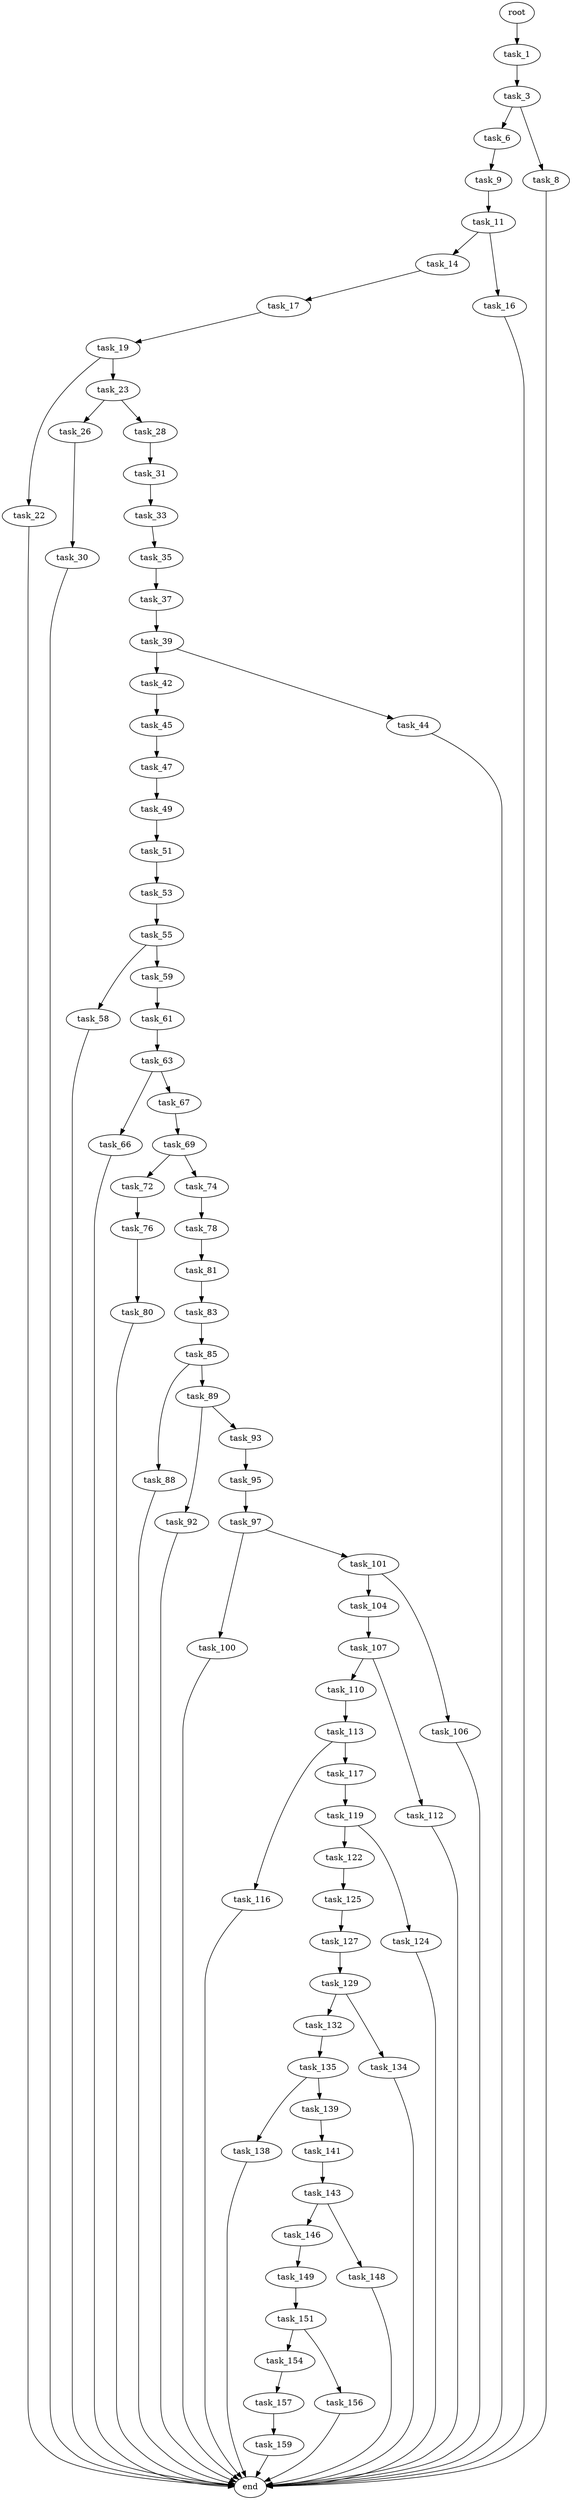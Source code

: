 digraph G {
  root [size="0.000000"];
  task_1 [size="7736543778.000000"];
  task_3 [size="782757789696.000000"];
  task_6 [size="33392307001.000000"];
  task_8 [size="12688238626.000000"];
  task_9 [size="68719476736.000000"];
  task_11 [size="596354462568.000000"];
  task_14 [size="782757789696.000000"];
  task_16 [size="15561531768.000000"];
  task_17 [size="28991029248.000000"];
  task_19 [size="1305193268.000000"];
  task_22 [size="134217728000.000000"];
  task_23 [size="28991029248.000000"];
  task_26 [size="1073741824000.000000"];
  task_28 [size="4877478302.000000"];
  task_30 [size="8589934592.000000"];
  task_31 [size="20906917881.000000"];
  task_33 [size="231928233984.000000"];
  task_35 [size="71855596920.000000"];
  task_37 [size="134217728000.000000"];
  task_39 [size="262635552031.000000"];
  task_42 [size="98098432978.000000"];
  task_44 [size="236901633559.000000"];
  task_45 [size="1073741824000.000000"];
  task_47 [size="168531530091.000000"];
  task_49 [size="9470290468.000000"];
  task_51 [size="4600569729.000000"];
  task_53 [size="173184044240.000000"];
  task_55 [size="3639370020.000000"];
  task_58 [size="878212525777.000000"];
  task_59 [size="368293445632.000000"];
  task_61 [size="9211319900.000000"];
  task_63 [size="116790794984.000000"];
  task_66 [size="1447599477.000000"];
  task_67 [size="782757789696.000000"];
  task_69 [size="782757789696.000000"];
  task_72 [size="549755813888.000000"];
  task_74 [size="120430165060.000000"];
  task_76 [size="30913193332.000000"];
  task_78 [size="15994295284.000000"];
  task_80 [size="368293445632.000000"];
  task_81 [size="52994612933.000000"];
  task_83 [size="782757789696.000000"];
  task_85 [size="575007799169.000000"];
  task_88 [size="19414091833.000000"];
  task_89 [size="865625442994.000000"];
  task_92 [size="8589934592.000000"];
  task_93 [size="45420584524.000000"];
  task_95 [size="549755813888.000000"];
  task_97 [size="971118383825.000000"];
  task_100 [size="38146085348.000000"];
  task_101 [size="494958473189.000000"];
  task_104 [size="7702370396.000000"];
  task_106 [size="54211177116.000000"];
  task_107 [size="22897164491.000000"];
  task_110 [size="1254643596.000000"];
  task_112 [size="286540663195.000000"];
  task_113 [size="606874389306.000000"];
  task_116 [size="123094307482.000000"];
  task_117 [size="75142830550.000000"];
  task_119 [size="43849679541.000000"];
  task_122 [size="486823818814.000000"];
  task_124 [size="17516343200.000000"];
  task_125 [size="782757789696.000000"];
  task_127 [size="134217728000.000000"];
  task_129 [size="8589934592.000000"];
  task_132 [size="28991029248.000000"];
  task_134 [size="25438224424.000000"];
  task_135 [size="1073741824000.000000"];
  task_138 [size="782757789696.000000"];
  task_139 [size="231928233984.000000"];
  task_141 [size="782757789696.000000"];
  task_143 [size="203167489111.000000"];
  task_146 [size="134217728000.000000"];
  task_148 [size="348379457421.000000"];
  task_149 [size="654499330071.000000"];
  task_151 [size="11203442234.000000"];
  task_154 [size="7123719117.000000"];
  task_156 [size="28991029248.000000"];
  task_157 [size="110525629271.000000"];
  task_159 [size="39899235739.000000"];
  end [size="0.000000"];

  root -> task_1 [size="1.000000"];
  task_1 -> task_3 [size="33554432.000000"];
  task_3 -> task_6 [size="679477248.000000"];
  task_3 -> task_8 [size="679477248.000000"];
  task_6 -> task_9 [size="536870912.000000"];
  task_8 -> end [size="1.000000"];
  task_9 -> task_11 [size="134217728.000000"];
  task_11 -> task_14 [size="411041792.000000"];
  task_11 -> task_16 [size="411041792.000000"];
  task_14 -> task_17 [size="679477248.000000"];
  task_16 -> end [size="1.000000"];
  task_17 -> task_19 [size="75497472.000000"];
  task_19 -> task_22 [size="75497472.000000"];
  task_19 -> task_23 [size="75497472.000000"];
  task_22 -> end [size="1.000000"];
  task_23 -> task_26 [size="75497472.000000"];
  task_23 -> task_28 [size="75497472.000000"];
  task_26 -> task_30 [size="838860800.000000"];
  task_28 -> task_31 [size="134217728.000000"];
  task_30 -> end [size="1.000000"];
  task_31 -> task_33 [size="536870912.000000"];
  task_33 -> task_35 [size="301989888.000000"];
  task_35 -> task_37 [size="209715200.000000"];
  task_37 -> task_39 [size="209715200.000000"];
  task_39 -> task_42 [size="679477248.000000"];
  task_39 -> task_44 [size="679477248.000000"];
  task_42 -> task_45 [size="75497472.000000"];
  task_44 -> end [size="1.000000"];
  task_45 -> task_47 [size="838860800.000000"];
  task_47 -> task_49 [size="209715200.000000"];
  task_49 -> task_51 [size="301989888.000000"];
  task_51 -> task_53 [size="75497472.000000"];
  task_53 -> task_55 [size="679477248.000000"];
  task_55 -> task_58 [size="75497472.000000"];
  task_55 -> task_59 [size="75497472.000000"];
  task_58 -> end [size="1.000000"];
  task_59 -> task_61 [size="411041792.000000"];
  task_61 -> task_63 [size="679477248.000000"];
  task_63 -> task_66 [size="301989888.000000"];
  task_63 -> task_67 [size="301989888.000000"];
  task_66 -> end [size="1.000000"];
  task_67 -> task_69 [size="679477248.000000"];
  task_69 -> task_72 [size="679477248.000000"];
  task_69 -> task_74 [size="679477248.000000"];
  task_72 -> task_76 [size="536870912.000000"];
  task_74 -> task_78 [size="301989888.000000"];
  task_76 -> task_80 [size="838860800.000000"];
  task_78 -> task_81 [size="838860800.000000"];
  task_80 -> end [size="1.000000"];
  task_81 -> task_83 [size="75497472.000000"];
  task_83 -> task_85 [size="679477248.000000"];
  task_85 -> task_88 [size="536870912.000000"];
  task_85 -> task_89 [size="536870912.000000"];
  task_88 -> end [size="1.000000"];
  task_89 -> task_92 [size="679477248.000000"];
  task_89 -> task_93 [size="679477248.000000"];
  task_92 -> end [size="1.000000"];
  task_93 -> task_95 [size="33554432.000000"];
  task_95 -> task_97 [size="536870912.000000"];
  task_97 -> task_100 [size="679477248.000000"];
  task_97 -> task_101 [size="679477248.000000"];
  task_100 -> end [size="1.000000"];
  task_101 -> task_104 [size="679477248.000000"];
  task_101 -> task_106 [size="679477248.000000"];
  task_104 -> task_107 [size="134217728.000000"];
  task_106 -> end [size="1.000000"];
  task_107 -> task_110 [size="536870912.000000"];
  task_107 -> task_112 [size="536870912.000000"];
  task_110 -> task_113 [size="33554432.000000"];
  task_112 -> end [size="1.000000"];
  task_113 -> task_116 [size="838860800.000000"];
  task_113 -> task_117 [size="838860800.000000"];
  task_116 -> end [size="1.000000"];
  task_117 -> task_119 [size="301989888.000000"];
  task_119 -> task_122 [size="838860800.000000"];
  task_119 -> task_124 [size="838860800.000000"];
  task_122 -> task_125 [size="411041792.000000"];
  task_124 -> end [size="1.000000"];
  task_125 -> task_127 [size="679477248.000000"];
  task_127 -> task_129 [size="209715200.000000"];
  task_129 -> task_132 [size="33554432.000000"];
  task_129 -> task_134 [size="33554432.000000"];
  task_132 -> task_135 [size="75497472.000000"];
  task_134 -> end [size="1.000000"];
  task_135 -> task_138 [size="838860800.000000"];
  task_135 -> task_139 [size="838860800.000000"];
  task_138 -> end [size="1.000000"];
  task_139 -> task_141 [size="301989888.000000"];
  task_141 -> task_143 [size="679477248.000000"];
  task_143 -> task_146 [size="679477248.000000"];
  task_143 -> task_148 [size="679477248.000000"];
  task_146 -> task_149 [size="209715200.000000"];
  task_148 -> end [size="1.000000"];
  task_149 -> task_151 [size="536870912.000000"];
  task_151 -> task_154 [size="536870912.000000"];
  task_151 -> task_156 [size="536870912.000000"];
  task_154 -> task_157 [size="134217728.000000"];
  task_156 -> end [size="1.000000"];
  task_157 -> task_159 [size="75497472.000000"];
  task_159 -> end [size="1.000000"];
}
